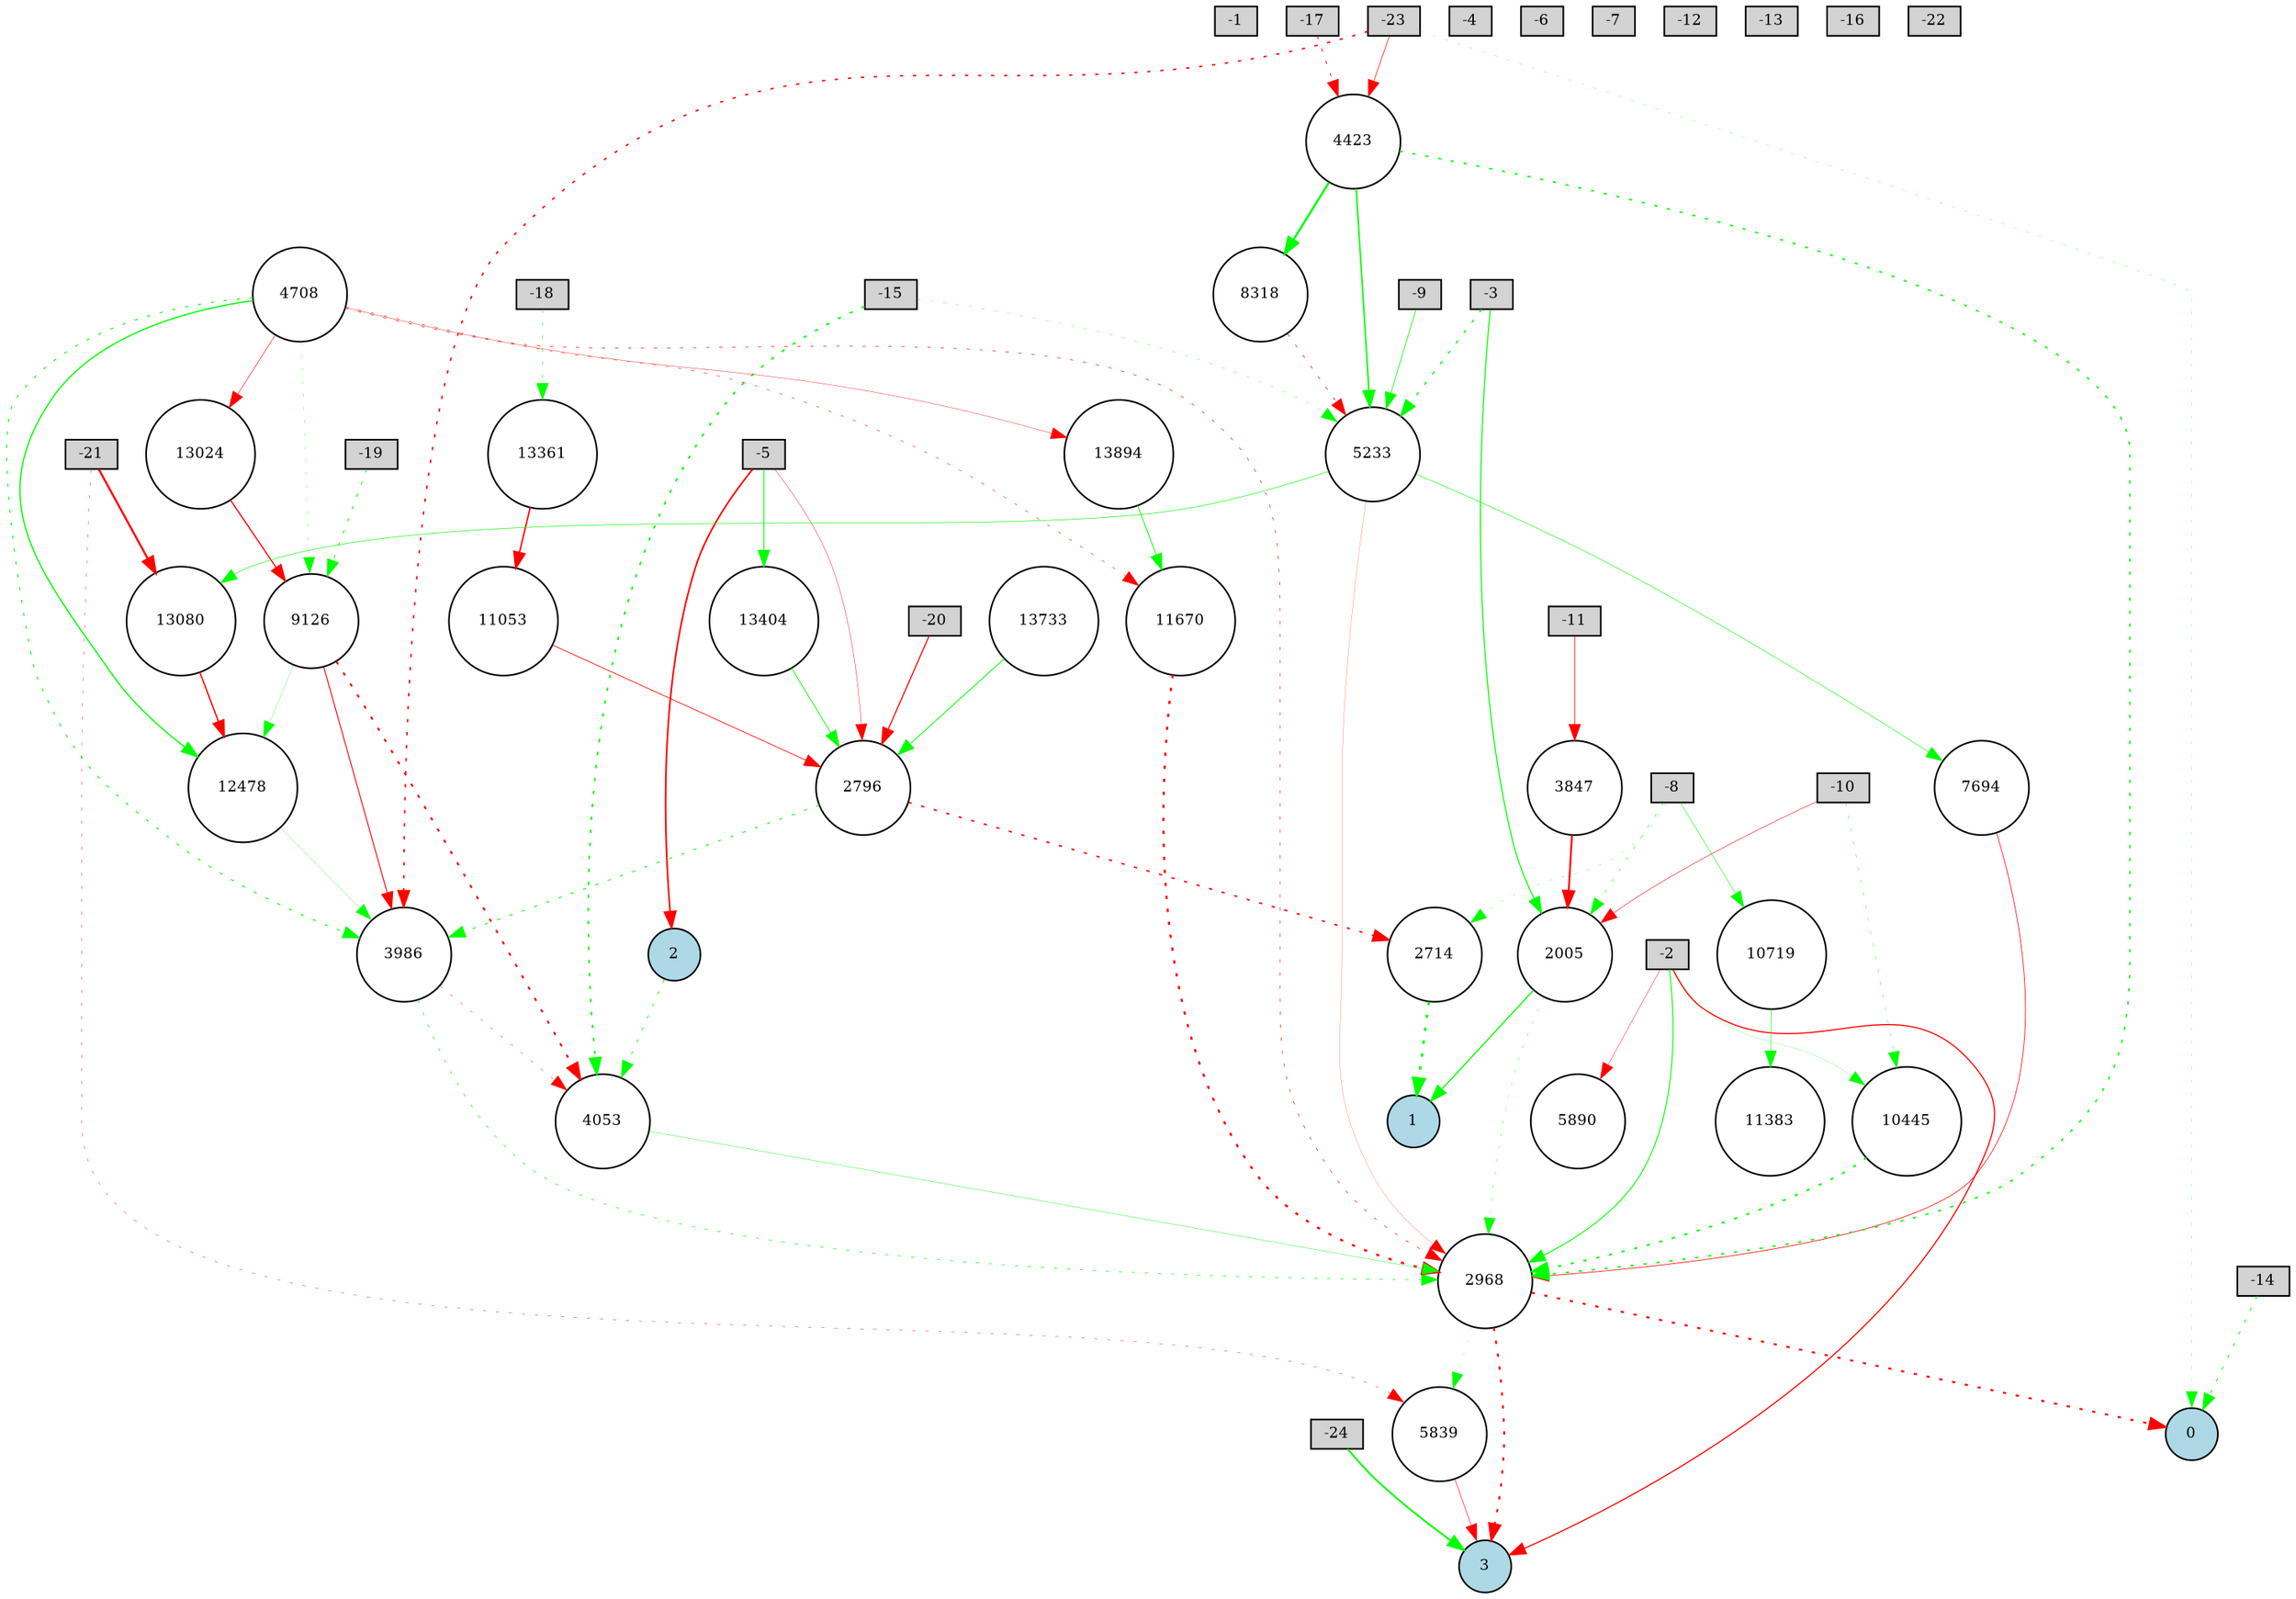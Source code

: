 digraph {
	node [fontsize=9 height=0.2 shape=circle width=0.2]
	-1 [fillcolor=lightgray shape=box style=filled]
	-2 [fillcolor=lightgray shape=box style=filled]
	-3 [fillcolor=lightgray shape=box style=filled]
	-4 [fillcolor=lightgray shape=box style=filled]
	-5 [fillcolor=lightgray shape=box style=filled]
	-6 [fillcolor=lightgray shape=box style=filled]
	-7 [fillcolor=lightgray shape=box style=filled]
	-8 [fillcolor=lightgray shape=box style=filled]
	-9 [fillcolor=lightgray shape=box style=filled]
	-10 [fillcolor=lightgray shape=box style=filled]
	-11 [fillcolor=lightgray shape=box style=filled]
	-12 [fillcolor=lightgray shape=box style=filled]
	-13 [fillcolor=lightgray shape=box style=filled]
	-14 [fillcolor=lightgray shape=box style=filled]
	-15 [fillcolor=lightgray shape=box style=filled]
	-16 [fillcolor=lightgray shape=box style=filled]
	-17 [fillcolor=lightgray shape=box style=filled]
	-18 [fillcolor=lightgray shape=box style=filled]
	-19 [fillcolor=lightgray shape=box style=filled]
	-20 [fillcolor=lightgray shape=box style=filled]
	-21 [fillcolor=lightgray shape=box style=filled]
	-22 [fillcolor=lightgray shape=box style=filled]
	-23 [fillcolor=lightgray shape=box style=filled]
	-24 [fillcolor=lightgray shape=box style=filled]
	0 [fillcolor=lightblue style=filled]
	1 [fillcolor=lightblue style=filled]
	2 [fillcolor=lightblue style=filled]
	3 [fillcolor=lightblue style=filled]
	5890 [fillcolor=white style=filled]
	3847 [fillcolor=white style=filled]
	7694 [fillcolor=white style=filled]
	3986 [fillcolor=white style=filled]
	11670 [fillcolor=white style=filled]
	2968 [fillcolor=white style=filled]
	13080 [fillcolor=white style=filled]
	2714 [fillcolor=white style=filled]
	13733 [fillcolor=white style=filled]
	9126 [fillcolor=white style=filled]
	11053 [fillcolor=white style=filled]
	13361 [fillcolor=white style=filled]
	12478 [fillcolor=white style=filled]
	13894 [fillcolor=white style=filled]
	4423 [fillcolor=white style=filled]
	10445 [fillcolor=white style=filled]
	5839 [fillcolor=white style=filled]
	2005 [fillcolor=white style=filled]
	4053 [fillcolor=white style=filled]
	13404 [fillcolor=white style=filled]
	10719 [fillcolor=white style=filled]
	13024 [fillcolor=white style=filled]
	4708 [fillcolor=white style=filled]
	2796 [fillcolor=white style=filled]
	5233 [fillcolor=white style=filled]
	11383 [fillcolor=white style=filled]
	8318 [fillcolor=white style=filled]
	-3 -> 5233 [color=green penwidth=0.8322688846941206 style=dotted]
	-23 -> 0 [color=green penwidth=0.15027527426988652 style=dotted]
	-17 -> 4423 [color=red penwidth=0.47536286086075563 style=dotted]
	4708 -> 13894 [color=red penwidth=0.20631066213140917 style=solid]
	10445 -> 2968 [color=green penwidth=1.074503231713442 style=dotted]
	5839 -> 3 [color=red penwidth=0.3138764968652856 style=solid]
	-20 -> 2796 [color=red penwidth=0.6852691775024751 style=solid]
	-18 -> 13361 [color=green penwidth=0.3260622148391107 style=dotted]
	2968 -> 5839 [color=green penwidth=0.12893656055870437 style=dotted]
	9126 -> 12478 [color=green penwidth=0.15918207228709802 style=solid]
	-19 -> 9126 [color=green penwidth=0.5527146653187007 style=dotted]
	-15 -> 4053 [color=green penwidth=1.017781463717403 style=dotted]
	5233 -> 2968 [color=red penwidth=0.11577070998022575 style=solid]
	13894 -> 11670 [color=green penwidth=0.5022990661480132 style=solid]
	4708 -> 2968 [color=red penwidth=0.347773057525706 style=dotted]
	-21 -> 5839 [color=red penwidth=0.22445309411889905 style=dotted]
	3986 -> 4053 [color=red penwidth=0.20039752469643773 style=dotted]
	2968 -> 0 [color=red penwidth=1.1811296537212048 style=dotted]
	5233 -> 7694 [color=green penwidth=0.3203287966629702 style=solid]
	-2 -> 2968 [color=green penwidth=0.5816617895896515 style=solid]
	13361 -> 11053 [color=red penwidth=0.8816841148995694 style=solid]
	-10 -> 10445 [color=green penwidth=0.24200167525078772 style=dotted]
	-9 -> 5233 [color=green penwidth=0.4154652241564051 style=solid]
	-8 -> 2005 [color=green penwidth=0.28436510182740227 style=dotted]
	13733 -> 2796 [color=green penwidth=0.5302654250427429 style=solid]
	2 -> 4053 [color=green penwidth=0.4617546298410593 style=dotted]
	-5 -> 2796 [color=red penwidth=0.23472483756752544 style=solid]
	2796 -> 3986 [color=green penwidth=0.5564108754186494 style=dotted]
	8318 -> 5233 [color=red penwidth=0.3847275619497863 style=dotted]
	2796 -> 2714 [color=red penwidth=0.913069714446647 style=dotted]
	12478 -> 3986 [color=green penwidth=0.1474881415242184 style=solid]
	-15 -> 5233 [color=green penwidth=0.1841287799264814 style=dotted]
	4053 -> 2968 [color=green penwidth=0.21697656994776607 style=solid]
	4708 -> 11670 [color=red penwidth=0.2719405901728957 style=dotted]
	-24 -> 3 [color=green penwidth=1.0834172456826874 style=solid]
	3847 -> 2005 [color=red penwidth=1.135477242951196 style=solid]
	-8 -> 2714 [color=green penwidth=0.15096575915230992 style=dotted]
	11670 -> 2968 [color=red penwidth=1.324130138798827 style=dotted]
	13080 -> 12478 [color=red penwidth=0.821310194002532 style=solid]
	3986 -> 2968 [color=green penwidth=0.3653689310529389 style=dotted]
	-2 -> 5890 [color=red penwidth=0.2335224206196665 style=solid]
	7694 -> 2968 [color=red penwidth=0.3950257082640549 style=solid]
	-23 -> 3986 [color=red penwidth=0.8925883721400059 style=dotted]
	4423 -> 8318 [color=green penwidth=1.3158675203207482 style=solid]
	4423 -> 5233 [color=green penwidth=0.9133251014917351 style=solid]
	-11 -> 3847 [color=red penwidth=0.4504528782848102 style=solid]
	-5 -> 13404 [color=green penwidth=0.5161100637150624 style=solid]
	-10 -> 2005 [color=red penwidth=0.29833519061368746 style=solid]
	-23 -> 4423 [color=red penwidth=0.35736822060463125 style=solid]
	-14 -> 0 [color=green penwidth=0.5524392345398382 style=dotted]
	11053 -> 2796 [color=red penwidth=0.4306645127215766 style=solid]
	9126 -> 3986 [color=red penwidth=0.5772698290996874 style=solid]
	4708 -> 9126 [color=green penwidth=0.17174435695028334 style=dotted]
	2714 -> 1 [color=green penwidth=1.5664357387580115 style=dotted]
	-2 -> 3 [color=red penwidth=0.7125113576861143 style=solid]
	2005 -> 1 [color=green penwidth=0.7464578970314043 style=solid]
	-8 -> 10719 [color=green penwidth=0.3016034338725887 style=solid]
	4423 -> 2968 [color=green penwidth=0.910012887238906 style=dotted]
	5233 -> 13080 [color=green penwidth=0.32735453728378583 style=solid]
	9126 -> 4053 [color=red penwidth=1.1547294463957285 style=dotted]
	2005 -> 2968 [color=green penwidth=0.1929922563025686 style=dotted]
	-2 -> 10445 [color=green penwidth=0.12593454993790618 style=solid]
	13024 -> 9126 [color=red penwidth=0.7420605704003901 style=solid]
	2968 -> 3 [color=red penwidth=1.1912138501879506 style=dotted]
	-3 -> 2005 [color=green penwidth=0.6582144615178752 style=solid]
	10719 -> 11383 [color=green penwidth=0.3183791029273184 style=solid]
	4708 -> 3986 [color=green penwidth=0.5976211557835972 style=dotted]
	-21 -> 13080 [color=red penwidth=1.2618381645440657 style=solid]
	-5 -> 2 [color=red penwidth=0.9949244743846438 style=solid]
	13404 -> 2796 [color=green penwidth=0.4755660068992634 style=solid]
	4708 -> 12478 [color=green penwidth=0.779312539717702 style=solid]
	4708 -> 13024 [color=red penwidth=0.31781086755517374 style=solid]
}

